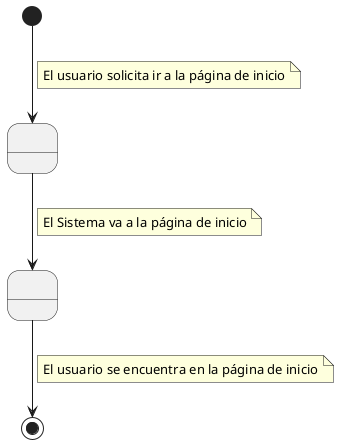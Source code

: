 @startuml

state " " as Estado1
state " " as Estado2

[*] --> Estado1
    note on link
        El usuario solicita ir a la página de inicio
    end note
Estado1 --> Estado2
    note on link
        El Sistema va a la página de inicio
    end note
Estado2 --> [*]
    note on link
        El usuario se encuentra en la página de inicio
    end note

@enduml
